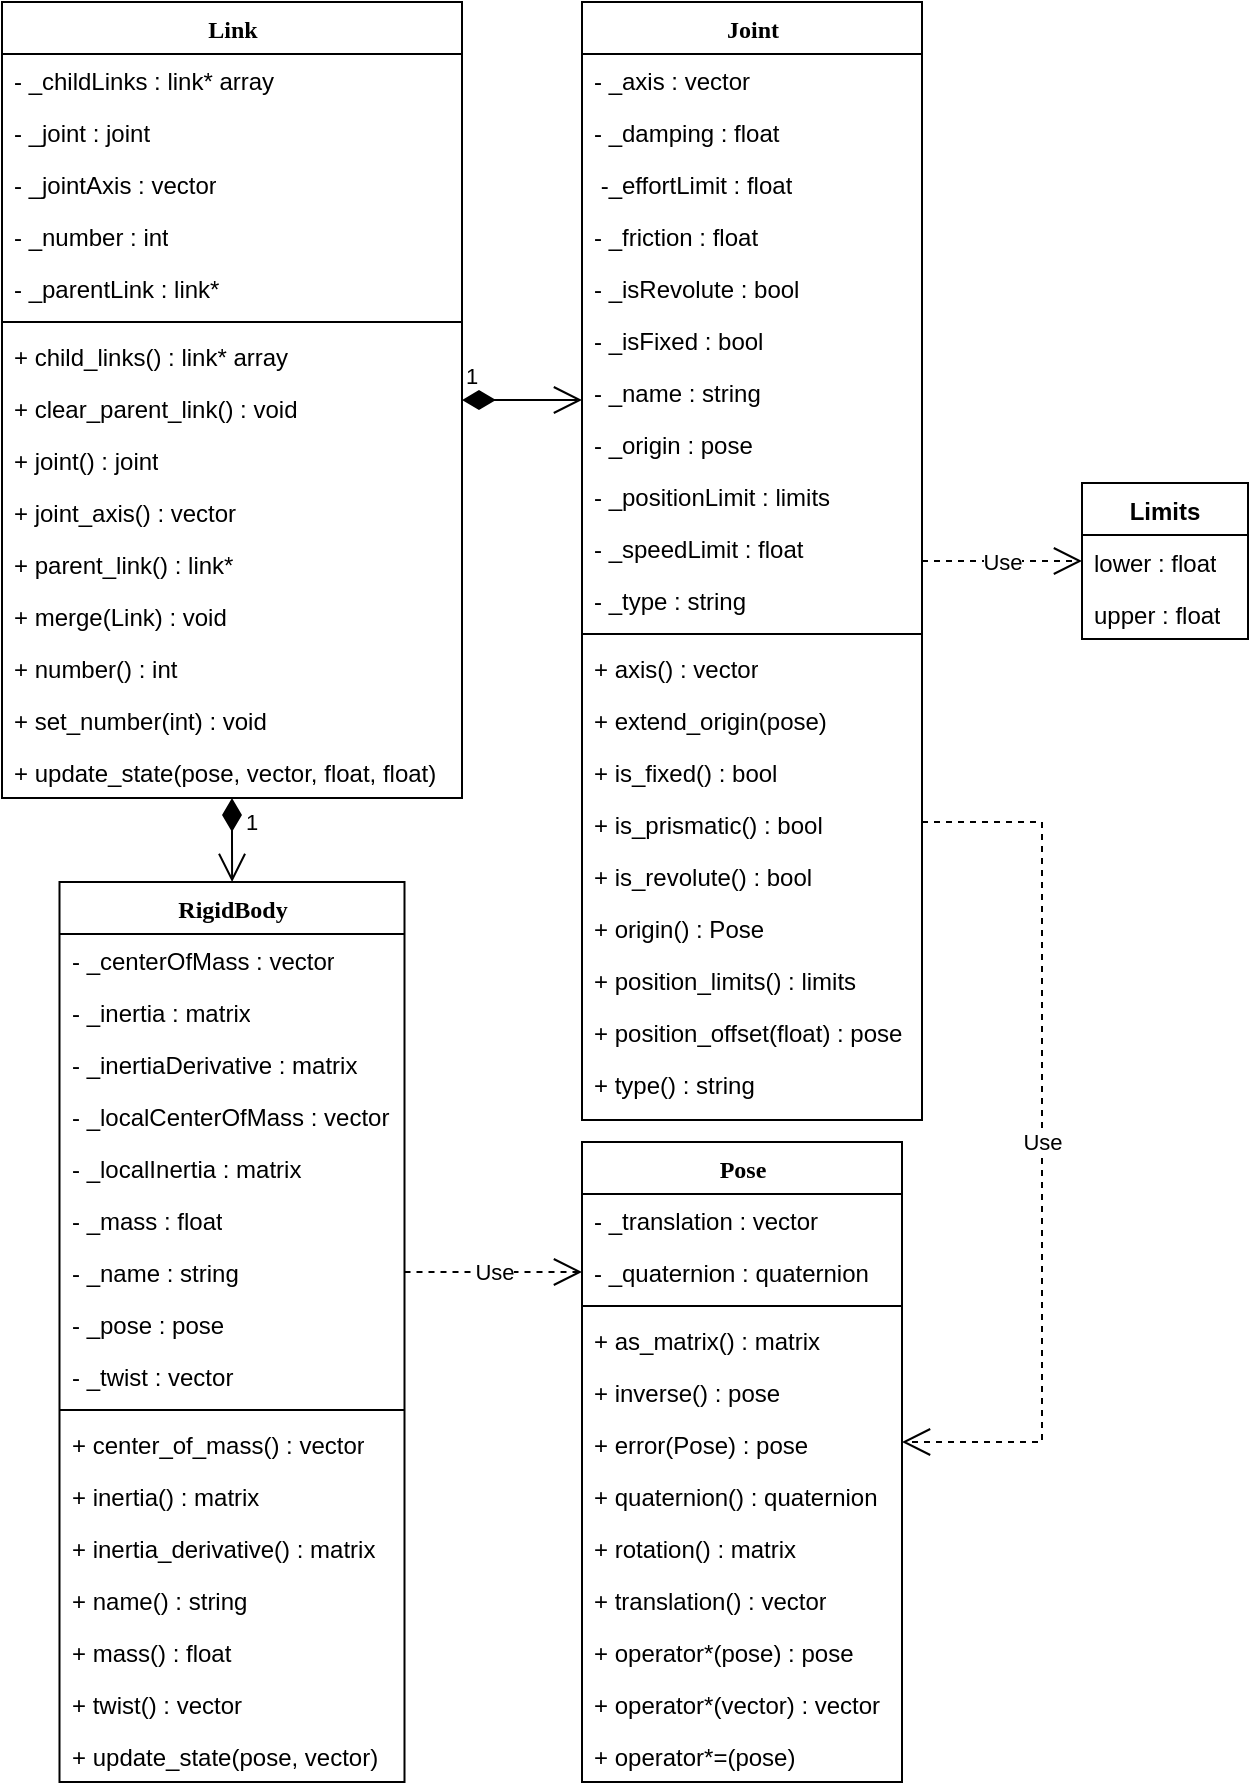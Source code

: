 <mxfile version="22.1.2" type="device">
  <diagram name="Page-1" id="tbUDSStULB8JJo9uurg7">
    <mxGraphModel dx="765" dy="490" grid="1" gridSize="10" guides="1" tooltips="1" connect="1" arrows="1" fold="1" page="1" pageScale="1" pageWidth="827" pageHeight="1169" math="0" shadow="0">
      <root>
        <mxCell id="0" />
        <mxCell id="1" parent="0" />
        <mxCell id="K4u-Brn6yCMLYQBRccdR-1" value="RigidBody" style="swimlane;html=1;fontStyle=1;align=center;verticalAlign=top;childLayout=stackLayout;horizontal=1;startSize=26;horizontalStack=0;resizeParent=1;resizeLast=0;collapsible=1;marginBottom=0;swimlaneFillColor=none;rounded=0;shadow=0;comic=0;labelBackgroundColor=none;strokeWidth=1;fillColor=none;fontFamily=Verdana;fontSize=12" vertex="1" parent="1">
          <mxGeometry x="108.75" y="560" width="172.5" height="450" as="geometry">
            <mxRectangle x="1200" y="330" width="100" height="30" as="alternateBounds" />
          </mxGeometry>
        </mxCell>
        <mxCell id="K4u-Brn6yCMLYQBRccdR-2" value="- _centerOfMass : vector" style="text;html=1;fillColor=none;align=left;verticalAlign=top;spacingLeft=4;spacingRight=4;whiteSpace=wrap;overflow=hidden;rotatable=0;points=[[0,0.5],[1,0.5]];portConstraint=eastwest;" vertex="1" parent="K4u-Brn6yCMLYQBRccdR-1">
          <mxGeometry y="26" width="172.5" height="26" as="geometry" />
        </mxCell>
        <mxCell id="K4u-Brn6yCMLYQBRccdR-3" value="- _inertia : matrix" style="text;html=1;fillColor=none;align=left;verticalAlign=top;spacingLeft=4;spacingRight=4;whiteSpace=wrap;overflow=hidden;rotatable=0;points=[[0,0.5],[1,0.5]];portConstraint=eastwest;" vertex="1" parent="K4u-Brn6yCMLYQBRccdR-1">
          <mxGeometry y="52" width="172.5" height="26" as="geometry" />
        </mxCell>
        <mxCell id="K4u-Brn6yCMLYQBRccdR-4" value="- _inertiaDerivative : matrix" style="text;html=1;fillColor=none;align=left;verticalAlign=top;spacingLeft=4;spacingRight=4;whiteSpace=wrap;overflow=hidden;rotatable=0;points=[[0,0.5],[1,0.5]];portConstraint=eastwest;" vertex="1" parent="K4u-Brn6yCMLYQBRccdR-1">
          <mxGeometry y="78" width="172.5" height="26" as="geometry" />
        </mxCell>
        <mxCell id="K4u-Brn6yCMLYQBRccdR-5" value="- _localCenterOfMass : vector" style="text;html=1;fillColor=none;align=left;verticalAlign=top;spacingLeft=4;spacingRight=4;whiteSpace=wrap;overflow=hidden;rotatable=0;points=[[0,0.5],[1,0.5]];portConstraint=eastwest;" vertex="1" parent="K4u-Brn6yCMLYQBRccdR-1">
          <mxGeometry y="104" width="172.5" height="26" as="geometry" />
        </mxCell>
        <mxCell id="K4u-Brn6yCMLYQBRccdR-6" value="- _localInertia : matrix" style="text;html=1;fillColor=none;align=left;verticalAlign=top;spacingLeft=4;spacingRight=4;whiteSpace=wrap;overflow=hidden;rotatable=0;points=[[0,0.5],[1,0.5]];portConstraint=eastwest;" vertex="1" parent="K4u-Brn6yCMLYQBRccdR-1">
          <mxGeometry y="130" width="172.5" height="26" as="geometry" />
        </mxCell>
        <mxCell id="K4u-Brn6yCMLYQBRccdR-7" value="- _mass : float" style="text;html=1;fillColor=none;align=left;verticalAlign=top;spacingLeft=4;spacingRight=4;whiteSpace=wrap;overflow=hidden;rotatable=0;points=[[0,0.5],[1,0.5]];portConstraint=eastwest;" vertex="1" parent="K4u-Brn6yCMLYQBRccdR-1">
          <mxGeometry y="156" width="172.5" height="26" as="geometry" />
        </mxCell>
        <mxCell id="K4u-Brn6yCMLYQBRccdR-8" value="- _name : string" style="text;html=1;fillColor=none;align=left;verticalAlign=top;spacingLeft=4;spacingRight=4;whiteSpace=wrap;overflow=hidden;rotatable=0;points=[[0,0.5],[1,0.5]];portConstraint=eastwest;" vertex="1" parent="K4u-Brn6yCMLYQBRccdR-1">
          <mxGeometry y="182" width="172.5" height="26" as="geometry" />
        </mxCell>
        <mxCell id="K4u-Brn6yCMLYQBRccdR-9" value="- _pose : pose" style="text;html=1;fillColor=none;align=left;verticalAlign=top;spacingLeft=4;spacingRight=4;whiteSpace=wrap;overflow=hidden;rotatable=0;points=[[0,0.5],[1,0.5]];portConstraint=eastwest;" vertex="1" parent="K4u-Brn6yCMLYQBRccdR-1">
          <mxGeometry y="208" width="172.5" height="26" as="geometry" />
        </mxCell>
        <mxCell id="K4u-Brn6yCMLYQBRccdR-10" value="- _twist : vector" style="text;html=1;fillColor=none;align=left;verticalAlign=top;spacingLeft=4;spacingRight=4;whiteSpace=wrap;overflow=hidden;rotatable=0;points=[[0,0.5],[1,0.5]];portConstraint=eastwest;" vertex="1" parent="K4u-Brn6yCMLYQBRccdR-1">
          <mxGeometry y="234" width="172.5" height="26" as="geometry" />
        </mxCell>
        <mxCell id="K4u-Brn6yCMLYQBRccdR-11" value="" style="line;html=1;strokeWidth=1;fillColor=none;align=left;verticalAlign=middle;spacingTop=-1;spacingLeft=3;spacingRight=3;rotatable=0;labelPosition=right;points=[];portConstraint=eastwest;gradientColor=none;" vertex="1" parent="K4u-Brn6yCMLYQBRccdR-1">
          <mxGeometry y="260" width="172.5" height="8" as="geometry" />
        </mxCell>
        <mxCell id="K4u-Brn6yCMLYQBRccdR-12" value="+ center_of_mass() : vector" style="text;html=1;fillColor=none;align=left;verticalAlign=top;spacingLeft=4;spacingRight=4;whiteSpace=wrap;overflow=hidden;rotatable=0;points=[[0,0.5],[1,0.5]];portConstraint=eastwest;" vertex="1" parent="K4u-Brn6yCMLYQBRccdR-1">
          <mxGeometry y="268" width="172.5" height="26" as="geometry" />
        </mxCell>
        <mxCell id="K4u-Brn6yCMLYQBRccdR-13" value="+ inertia() : matrix" style="text;html=1;fillColor=none;align=left;verticalAlign=top;spacingLeft=4;spacingRight=4;whiteSpace=wrap;overflow=hidden;rotatable=0;points=[[0,0.5],[1,0.5]];portConstraint=eastwest;" vertex="1" parent="K4u-Brn6yCMLYQBRccdR-1">
          <mxGeometry y="294" width="172.5" height="26" as="geometry" />
        </mxCell>
        <mxCell id="K4u-Brn6yCMLYQBRccdR-14" value="+ inertia_derivative() : matrix" style="text;html=1;fillColor=none;align=left;verticalAlign=top;spacingLeft=4;spacingRight=4;whiteSpace=wrap;overflow=hidden;rotatable=0;points=[[0,0.5],[1,0.5]];portConstraint=eastwest;" vertex="1" parent="K4u-Brn6yCMLYQBRccdR-1">
          <mxGeometry y="320" width="172.5" height="26" as="geometry" />
        </mxCell>
        <mxCell id="K4u-Brn6yCMLYQBRccdR-15" value="+ name() : string" style="text;html=1;fillColor=none;align=left;verticalAlign=top;spacingLeft=4;spacingRight=4;whiteSpace=wrap;overflow=hidden;rotatable=0;points=[[0,0.5],[1,0.5]];portConstraint=eastwest;" vertex="1" parent="K4u-Brn6yCMLYQBRccdR-1">
          <mxGeometry y="346" width="172.5" height="26" as="geometry" />
        </mxCell>
        <mxCell id="K4u-Brn6yCMLYQBRccdR-16" value="+ mass() : float" style="text;html=1;fillColor=none;align=left;verticalAlign=top;spacingLeft=4;spacingRight=4;whiteSpace=wrap;overflow=hidden;rotatable=0;points=[[0,0.5],[1,0.5]];portConstraint=eastwest;" vertex="1" parent="K4u-Brn6yCMLYQBRccdR-1">
          <mxGeometry y="372" width="172.5" height="26" as="geometry" />
        </mxCell>
        <mxCell id="K4u-Brn6yCMLYQBRccdR-17" value="+ twist() : vector" style="text;html=1;fillColor=none;align=left;verticalAlign=top;spacingLeft=4;spacingRight=4;whiteSpace=wrap;overflow=hidden;rotatable=0;points=[[0,0.5],[1,0.5]];portConstraint=eastwest;" vertex="1" parent="K4u-Brn6yCMLYQBRccdR-1">
          <mxGeometry y="398" width="172.5" height="26" as="geometry" />
        </mxCell>
        <mxCell id="K4u-Brn6yCMLYQBRccdR-18" value="+ update_state(pose, vector)" style="text;html=1;fillColor=none;align=left;verticalAlign=top;spacingLeft=4;spacingRight=4;whiteSpace=wrap;overflow=hidden;rotatable=0;points=[[0,0.5],[1,0.5]];portConstraint=eastwest;" vertex="1" parent="K4u-Brn6yCMLYQBRccdR-1">
          <mxGeometry y="424" width="172.5" height="26" as="geometry" />
        </mxCell>
        <mxCell id="K4u-Brn6yCMLYQBRccdR-19" value="Joint" style="swimlane;html=1;fontStyle=1;align=center;verticalAlign=top;childLayout=stackLayout;horizontal=1;startSize=26;horizontalStack=0;resizeParent=1;resizeLast=0;collapsible=1;marginBottom=0;swimlaneFillColor=none;rounded=0;shadow=0;comic=0;labelBackgroundColor=none;strokeWidth=1;fillColor=none;fontFamily=Verdana;fontSize=12" vertex="1" parent="1">
          <mxGeometry x="370" y="120" width="170" height="559" as="geometry">
            <mxRectangle x="1400" y="270" width="100" height="30" as="alternateBounds" />
          </mxGeometry>
        </mxCell>
        <mxCell id="K4u-Brn6yCMLYQBRccdR-20" value="- _axis : vector" style="text;html=1;strokeColor=none;fillColor=none;align=left;verticalAlign=top;spacingLeft=4;spacingRight=4;whiteSpace=wrap;overflow=hidden;rotatable=0;points=[[0,0.5],[1,0.5]];portConstraint=eastwest;" vertex="1" parent="K4u-Brn6yCMLYQBRccdR-19">
          <mxGeometry y="26" width="170" height="26" as="geometry" />
        </mxCell>
        <mxCell id="K4u-Brn6yCMLYQBRccdR-21" value="- _damping : float" style="text;html=1;strokeColor=none;fillColor=none;align=left;verticalAlign=top;spacingLeft=4;spacingRight=4;whiteSpace=wrap;overflow=hidden;rotatable=0;points=[[0,0.5],[1,0.5]];portConstraint=eastwest;" vertex="1" parent="K4u-Brn6yCMLYQBRccdR-19">
          <mxGeometry y="52" width="170" height="26" as="geometry" />
        </mxCell>
        <mxCell id="K4u-Brn6yCMLYQBRccdR-22" value="&amp;nbsp;-_effortLimit : float" style="text;html=1;strokeColor=none;fillColor=none;align=left;verticalAlign=top;spacingLeft=4;spacingRight=4;whiteSpace=wrap;overflow=hidden;rotatable=0;points=[[0,0.5],[1,0.5]];portConstraint=eastwest;" vertex="1" parent="K4u-Brn6yCMLYQBRccdR-19">
          <mxGeometry y="78" width="170" height="26" as="geometry" />
        </mxCell>
        <mxCell id="K4u-Brn6yCMLYQBRccdR-23" value="- _friction : float" style="text;html=1;strokeColor=none;fillColor=none;align=left;verticalAlign=top;spacingLeft=4;spacingRight=4;whiteSpace=wrap;overflow=hidden;rotatable=0;points=[[0,0.5],[1,0.5]];portConstraint=eastwest;" vertex="1" parent="K4u-Brn6yCMLYQBRccdR-19">
          <mxGeometry y="104" width="170" height="26" as="geometry" />
        </mxCell>
        <mxCell id="K4u-Brn6yCMLYQBRccdR-24" value="- _isRevolute : bool" style="text;html=1;strokeColor=none;fillColor=none;align=left;verticalAlign=top;spacingLeft=4;spacingRight=4;whiteSpace=wrap;overflow=hidden;rotatable=0;points=[[0,0.5],[1,0.5]];portConstraint=eastwest;" vertex="1" parent="K4u-Brn6yCMLYQBRccdR-19">
          <mxGeometry y="130" width="170" height="26" as="geometry" />
        </mxCell>
        <mxCell id="K4u-Brn6yCMLYQBRccdR-25" value="- _isFixed : bool" style="text;html=1;strokeColor=none;fillColor=none;align=left;verticalAlign=top;spacingLeft=4;spacingRight=4;whiteSpace=wrap;overflow=hidden;rotatable=0;points=[[0,0.5],[1,0.5]];portConstraint=eastwest;" vertex="1" parent="K4u-Brn6yCMLYQBRccdR-19">
          <mxGeometry y="156" width="170" height="26" as="geometry" />
        </mxCell>
        <mxCell id="K4u-Brn6yCMLYQBRccdR-26" value="- _name : string" style="text;html=1;strokeColor=none;fillColor=none;align=left;verticalAlign=top;spacingLeft=4;spacingRight=4;whiteSpace=wrap;overflow=hidden;rotatable=0;points=[[0,0.5],[1,0.5]];portConstraint=eastwest;" vertex="1" parent="K4u-Brn6yCMLYQBRccdR-19">
          <mxGeometry y="182" width="170" height="26" as="geometry" />
        </mxCell>
        <mxCell id="K4u-Brn6yCMLYQBRccdR-27" value="- _origin : pose" style="text;html=1;strokeColor=none;fillColor=none;align=left;verticalAlign=top;spacingLeft=4;spacingRight=4;whiteSpace=wrap;overflow=hidden;rotatable=0;points=[[0,0.5],[1,0.5]];portConstraint=eastwest;" vertex="1" parent="K4u-Brn6yCMLYQBRccdR-19">
          <mxGeometry y="208" width="170" height="26" as="geometry" />
        </mxCell>
        <mxCell id="K4u-Brn6yCMLYQBRccdR-28" value="- _positionLimit : limits" style="text;html=1;strokeColor=none;fillColor=none;align=left;verticalAlign=top;spacingLeft=4;spacingRight=4;whiteSpace=wrap;overflow=hidden;rotatable=0;points=[[0,0.5],[1,0.5]];portConstraint=eastwest;" vertex="1" parent="K4u-Brn6yCMLYQBRccdR-19">
          <mxGeometry y="234" width="170" height="26" as="geometry" />
        </mxCell>
        <mxCell id="K4u-Brn6yCMLYQBRccdR-29" value="- _speedLimit : float" style="text;html=1;strokeColor=none;fillColor=none;align=left;verticalAlign=top;spacingLeft=4;spacingRight=4;whiteSpace=wrap;overflow=hidden;rotatable=0;points=[[0,0.5],[1,0.5]];portConstraint=eastwest;" vertex="1" parent="K4u-Brn6yCMLYQBRccdR-19">
          <mxGeometry y="260" width="170" height="26" as="geometry" />
        </mxCell>
        <mxCell id="K4u-Brn6yCMLYQBRccdR-30" value="- _type : string" style="text;html=1;strokeColor=none;fillColor=none;align=left;verticalAlign=top;spacingLeft=4;spacingRight=4;whiteSpace=wrap;overflow=hidden;rotatable=0;points=[[0,0.5],[1,0.5]];portConstraint=eastwest;" vertex="1" parent="K4u-Brn6yCMLYQBRccdR-19">
          <mxGeometry y="286" width="170" height="26" as="geometry" />
        </mxCell>
        <mxCell id="K4u-Brn6yCMLYQBRccdR-31" value="" style="line;html=1;strokeWidth=1;fillColor=none;align=left;verticalAlign=middle;spacingTop=-1;spacingLeft=3;spacingRight=3;rotatable=0;labelPosition=right;points=[];portConstraint=eastwest;" vertex="1" parent="K4u-Brn6yCMLYQBRccdR-19">
          <mxGeometry y="312" width="170" height="8" as="geometry" />
        </mxCell>
        <mxCell id="K4u-Brn6yCMLYQBRccdR-32" value="+ axis() : vector" style="text;html=1;strokeColor=none;fillColor=none;align=left;verticalAlign=top;spacingLeft=4;spacingRight=4;whiteSpace=wrap;overflow=hidden;rotatable=0;points=[[0,0.5],[1,0.5]];portConstraint=eastwest;" vertex="1" parent="K4u-Brn6yCMLYQBRccdR-19">
          <mxGeometry y="320" width="170" height="26" as="geometry" />
        </mxCell>
        <mxCell id="K4u-Brn6yCMLYQBRccdR-33" value="+ extend_origin(pose)" style="text;html=1;strokeColor=none;fillColor=none;align=left;verticalAlign=top;spacingLeft=4;spacingRight=4;whiteSpace=wrap;overflow=hidden;rotatable=0;points=[[0,0.5],[1,0.5]];portConstraint=eastwest;" vertex="1" parent="K4u-Brn6yCMLYQBRccdR-19">
          <mxGeometry y="346" width="170" height="26" as="geometry" />
        </mxCell>
        <mxCell id="K4u-Brn6yCMLYQBRccdR-34" value="+ is_fixed() : bool" style="text;html=1;strokeColor=none;fillColor=none;align=left;verticalAlign=top;spacingLeft=4;spacingRight=4;whiteSpace=wrap;overflow=hidden;rotatable=0;points=[[0,0.5],[1,0.5]];portConstraint=eastwest;" vertex="1" parent="K4u-Brn6yCMLYQBRccdR-19">
          <mxGeometry y="372" width="170" height="26" as="geometry" />
        </mxCell>
        <mxCell id="K4u-Brn6yCMLYQBRccdR-35" value="+ is_prismatic() : bool" style="text;html=1;strokeColor=none;fillColor=none;align=left;verticalAlign=top;spacingLeft=4;spacingRight=4;whiteSpace=wrap;overflow=hidden;rotatable=0;points=[[0,0.5],[1,0.5]];portConstraint=eastwest;" vertex="1" parent="K4u-Brn6yCMLYQBRccdR-19">
          <mxGeometry y="398" width="170" height="26" as="geometry" />
        </mxCell>
        <mxCell id="K4u-Brn6yCMLYQBRccdR-36" value="+ is_revolute() : bool" style="text;html=1;strokeColor=none;fillColor=none;align=left;verticalAlign=top;spacingLeft=4;spacingRight=4;whiteSpace=wrap;overflow=hidden;rotatable=0;points=[[0,0.5],[1,0.5]];portConstraint=eastwest;" vertex="1" parent="K4u-Brn6yCMLYQBRccdR-19">
          <mxGeometry y="424" width="170" height="26" as="geometry" />
        </mxCell>
        <mxCell id="K4u-Brn6yCMLYQBRccdR-37" value="+ origin() : Pose" style="text;html=1;strokeColor=none;fillColor=none;align=left;verticalAlign=top;spacingLeft=4;spacingRight=4;whiteSpace=wrap;overflow=hidden;rotatable=0;points=[[0,0.5],[1,0.5]];portConstraint=eastwest;" vertex="1" parent="K4u-Brn6yCMLYQBRccdR-19">
          <mxGeometry y="450" width="170" height="26" as="geometry" />
        </mxCell>
        <mxCell id="K4u-Brn6yCMLYQBRccdR-38" value="+ position_limits() : limits" style="text;html=1;strokeColor=none;fillColor=none;align=left;verticalAlign=top;spacingLeft=4;spacingRight=4;whiteSpace=wrap;overflow=hidden;rotatable=0;points=[[0,0.5],[1,0.5]];portConstraint=eastwest;" vertex="1" parent="K4u-Brn6yCMLYQBRccdR-19">
          <mxGeometry y="476" width="170" height="26" as="geometry" />
        </mxCell>
        <mxCell id="K4u-Brn6yCMLYQBRccdR-39" value="+ position_offset(float) : pose" style="text;html=1;strokeColor=none;fillColor=none;align=left;verticalAlign=top;spacingLeft=4;spacingRight=4;whiteSpace=wrap;overflow=hidden;rotatable=0;points=[[0,0.5],[1,0.5]];portConstraint=eastwest;" vertex="1" parent="K4u-Brn6yCMLYQBRccdR-19">
          <mxGeometry y="502" width="170" height="26" as="geometry" />
        </mxCell>
        <mxCell id="K4u-Brn6yCMLYQBRccdR-40" value="+ type() : string" style="text;html=1;strokeColor=none;fillColor=none;align=left;verticalAlign=top;spacingLeft=4;spacingRight=4;whiteSpace=wrap;overflow=hidden;rotatable=0;points=[[0,0.5],[1,0.5]];portConstraint=eastwest;" vertex="1" parent="K4u-Brn6yCMLYQBRccdR-19">
          <mxGeometry y="528" width="170" height="26" as="geometry" />
        </mxCell>
        <mxCell id="K4u-Brn6yCMLYQBRccdR-41" value="Pose" style="swimlane;html=1;fontStyle=1;align=center;verticalAlign=top;childLayout=stackLayout;horizontal=1;startSize=26;horizontalStack=0;resizeParent=1;resizeLast=0;collapsible=1;marginBottom=0;swimlaneFillColor=none;rounded=0;shadow=0;comic=0;labelBackgroundColor=none;strokeWidth=1;fillColor=none;fontFamily=Verdana;fontSize=12" vertex="1" parent="1">
          <mxGeometry x="370" y="690" width="160" height="320" as="geometry">
            <mxRectangle x="1410" y="600" width="100" height="30" as="alternateBounds" />
          </mxGeometry>
        </mxCell>
        <mxCell id="K4u-Brn6yCMLYQBRccdR-42" value="- _translation : vector" style="text;html=1;strokeColor=none;fillColor=none;align=left;verticalAlign=top;spacingLeft=4;spacingRight=4;whiteSpace=wrap;overflow=hidden;rotatable=0;points=[[0,0.5],[1,0.5]];portConstraint=eastwest;" vertex="1" parent="K4u-Brn6yCMLYQBRccdR-41">
          <mxGeometry y="26" width="160" height="26" as="geometry" />
        </mxCell>
        <mxCell id="K4u-Brn6yCMLYQBRccdR-43" value="- _quaternion : quaternion" style="text;html=1;strokeColor=none;fillColor=none;align=left;verticalAlign=top;spacingLeft=4;spacingRight=4;whiteSpace=wrap;overflow=hidden;rotatable=0;points=[[0,0.5],[1,0.5]];portConstraint=eastwest;" vertex="1" parent="K4u-Brn6yCMLYQBRccdR-41">
          <mxGeometry y="52" width="160" height="26" as="geometry" />
        </mxCell>
        <mxCell id="K4u-Brn6yCMLYQBRccdR-44" value="" style="line;html=1;strokeWidth=1;fillColor=none;align=left;verticalAlign=middle;spacingTop=-1;spacingLeft=3;spacingRight=3;rotatable=0;labelPosition=right;points=[];portConstraint=eastwest;" vertex="1" parent="K4u-Brn6yCMLYQBRccdR-41">
          <mxGeometry y="78" width="160" height="8" as="geometry" />
        </mxCell>
        <mxCell id="K4u-Brn6yCMLYQBRccdR-45" value="+ as_matrix() : matrix" style="text;html=1;strokeColor=none;fillColor=none;align=left;verticalAlign=top;spacingLeft=4;spacingRight=4;whiteSpace=wrap;overflow=hidden;rotatable=0;points=[[0,0.5],[1,0.5]];portConstraint=eastwest;" vertex="1" parent="K4u-Brn6yCMLYQBRccdR-41">
          <mxGeometry y="86" width="160" height="26" as="geometry" />
        </mxCell>
        <mxCell id="K4u-Brn6yCMLYQBRccdR-46" value="+ inverse() : pose" style="text;html=1;strokeColor=none;fillColor=none;align=left;verticalAlign=top;spacingLeft=4;spacingRight=4;whiteSpace=wrap;overflow=hidden;rotatable=0;points=[[0,0.5],[1,0.5]];portConstraint=eastwest;" vertex="1" parent="K4u-Brn6yCMLYQBRccdR-41">
          <mxGeometry y="112" width="160" height="26" as="geometry" />
        </mxCell>
        <mxCell id="K4u-Brn6yCMLYQBRccdR-47" value="+ error(Pose) : pose" style="text;html=1;strokeColor=none;fillColor=none;align=left;verticalAlign=top;spacingLeft=4;spacingRight=4;whiteSpace=wrap;overflow=hidden;rotatable=0;points=[[0,0.5],[1,0.5]];portConstraint=eastwest;" vertex="1" parent="K4u-Brn6yCMLYQBRccdR-41">
          <mxGeometry y="138" width="160" height="26" as="geometry" />
        </mxCell>
        <mxCell id="K4u-Brn6yCMLYQBRccdR-48" value="+ quaternion() : quaternion" style="text;html=1;strokeColor=none;fillColor=none;align=left;verticalAlign=top;spacingLeft=4;spacingRight=4;whiteSpace=wrap;overflow=hidden;rotatable=0;points=[[0,0.5],[1,0.5]];portConstraint=eastwest;" vertex="1" parent="K4u-Brn6yCMLYQBRccdR-41">
          <mxGeometry y="164" width="160" height="26" as="geometry" />
        </mxCell>
        <mxCell id="K4u-Brn6yCMLYQBRccdR-49" value="+ rotation() : matrix" style="text;html=1;strokeColor=none;fillColor=none;align=left;verticalAlign=top;spacingLeft=4;spacingRight=4;whiteSpace=wrap;overflow=hidden;rotatable=0;points=[[0,0.5],[1,0.5]];portConstraint=eastwest;" vertex="1" parent="K4u-Brn6yCMLYQBRccdR-41">
          <mxGeometry y="190" width="160" height="26" as="geometry" />
        </mxCell>
        <mxCell id="K4u-Brn6yCMLYQBRccdR-50" value="+ translation() : vector" style="text;html=1;strokeColor=none;fillColor=none;align=left;verticalAlign=top;spacingLeft=4;spacingRight=4;whiteSpace=wrap;overflow=hidden;rotatable=0;points=[[0,0.5],[1,0.5]];portConstraint=eastwest;" vertex="1" parent="K4u-Brn6yCMLYQBRccdR-41">
          <mxGeometry y="216" width="160" height="26" as="geometry" />
        </mxCell>
        <mxCell id="K4u-Brn6yCMLYQBRccdR-51" value="+ operator*(pose) : pose" style="text;html=1;strokeColor=none;fillColor=none;align=left;verticalAlign=top;spacingLeft=4;spacingRight=4;whiteSpace=wrap;overflow=hidden;rotatable=0;points=[[0,0.5],[1,0.5]];portConstraint=eastwest;" vertex="1" parent="K4u-Brn6yCMLYQBRccdR-41">
          <mxGeometry y="242" width="160" height="26" as="geometry" />
        </mxCell>
        <mxCell id="K4u-Brn6yCMLYQBRccdR-52" value="+ operator*(vector) : vector" style="text;html=1;strokeColor=none;fillColor=none;align=left;verticalAlign=top;spacingLeft=4;spacingRight=4;whiteSpace=wrap;overflow=hidden;rotatable=0;points=[[0,0.5],[1,0.5]];portConstraint=eastwest;" vertex="1" parent="K4u-Brn6yCMLYQBRccdR-41">
          <mxGeometry y="268" width="160" height="26" as="geometry" />
        </mxCell>
        <mxCell id="K4u-Brn6yCMLYQBRccdR-53" value="+ operator*=(pose)" style="text;html=1;strokeColor=none;fillColor=none;align=left;verticalAlign=top;spacingLeft=4;spacingRight=4;whiteSpace=wrap;overflow=hidden;rotatable=0;points=[[0,0.5],[1,0.5]];portConstraint=eastwest;" vertex="1" parent="K4u-Brn6yCMLYQBRccdR-41">
          <mxGeometry y="294" width="160" height="26" as="geometry" />
        </mxCell>
        <mxCell id="K4u-Brn6yCMLYQBRccdR-88" value="Link" style="swimlane;html=1;fontStyle=1;align=center;verticalAlign=top;childLayout=stackLayout;horizontal=1;startSize=26;horizontalStack=0;resizeParent=1;resizeLast=0;collapsible=1;marginBottom=0;swimlaneFillColor=none;rounded=0;shadow=0;comic=0;labelBackgroundColor=none;strokeWidth=1;fillColor=default;fontFamily=Verdana;fontSize=12;fontColor=default;gradientColor=none;" vertex="1" parent="1">
          <mxGeometry x="80" y="120" width="230" height="398" as="geometry">
            <mxRectangle x="1200" y="280" width="100" height="30" as="alternateBounds" />
          </mxGeometry>
        </mxCell>
        <mxCell id="K4u-Brn6yCMLYQBRccdR-89" value="- _childLinks : link* array" style="text;html=1;strokeColor=none;fillColor=none;align=left;verticalAlign=top;spacingLeft=4;spacingRight=4;whiteSpace=wrap;overflow=hidden;rotatable=0;points=[[0,0.5],[1,0.5]];portConstraint=eastwest;fontColor=default;" vertex="1" parent="K4u-Brn6yCMLYQBRccdR-88">
          <mxGeometry y="26" width="230" height="26" as="geometry" />
        </mxCell>
        <mxCell id="K4u-Brn6yCMLYQBRccdR-90" value="- _joint : joint" style="text;html=1;strokeColor=none;fillColor=none;align=left;verticalAlign=top;spacingLeft=4;spacingRight=4;whiteSpace=wrap;overflow=hidden;rotatable=0;points=[[0,0.5],[1,0.5]];portConstraint=eastwest;fontColor=default;" vertex="1" parent="K4u-Brn6yCMLYQBRccdR-88">
          <mxGeometry y="52" width="230" height="26" as="geometry" />
        </mxCell>
        <mxCell id="K4u-Brn6yCMLYQBRccdR-91" value="- _jointAxis : vector" style="text;html=1;strokeColor=none;fillColor=none;align=left;verticalAlign=top;spacingLeft=4;spacingRight=4;whiteSpace=wrap;overflow=hidden;rotatable=0;points=[[0,0.5],[1,0.5]];portConstraint=eastwest;fontColor=default;" vertex="1" parent="K4u-Brn6yCMLYQBRccdR-88">
          <mxGeometry y="78" width="230" height="26" as="geometry" />
        </mxCell>
        <mxCell id="K4u-Brn6yCMLYQBRccdR-92" value="- _number : int" style="text;html=1;strokeColor=none;fillColor=none;align=left;verticalAlign=top;spacingLeft=4;spacingRight=4;whiteSpace=wrap;overflow=hidden;rotatable=0;points=[[0,0.5],[1,0.5]];portConstraint=eastwest;fontColor=default;" vertex="1" parent="K4u-Brn6yCMLYQBRccdR-88">
          <mxGeometry y="104" width="230" height="26" as="geometry" />
        </mxCell>
        <mxCell id="K4u-Brn6yCMLYQBRccdR-93" value="- _parentLink : link*" style="text;html=1;strokeColor=none;fillColor=none;align=left;verticalAlign=top;spacingLeft=4;spacingRight=4;whiteSpace=wrap;overflow=hidden;rotatable=0;points=[[0,0.5],[1,0.5]];portConstraint=eastwest;fontColor=default;" vertex="1" parent="K4u-Brn6yCMLYQBRccdR-88">
          <mxGeometry y="130" width="230" height="26" as="geometry" />
        </mxCell>
        <mxCell id="K4u-Brn6yCMLYQBRccdR-94" value="" style="line;html=1;strokeWidth=1;fillColor=none;align=left;verticalAlign=middle;spacingTop=-1;spacingLeft=3;spacingRight=3;rotatable=0;labelPosition=right;points=[];portConstraint=eastwest;" vertex="1" parent="K4u-Brn6yCMLYQBRccdR-88">
          <mxGeometry y="156" width="230" height="8" as="geometry" />
        </mxCell>
        <mxCell id="K4u-Brn6yCMLYQBRccdR-95" value="+ child_links() : link* array" style="text;html=1;strokeColor=none;fillColor=none;align=left;verticalAlign=top;spacingLeft=4;spacingRight=4;whiteSpace=wrap;overflow=hidden;rotatable=0;points=[[0,0.5],[1,0.5]];portConstraint=eastwest;fontColor=default;" vertex="1" parent="K4u-Brn6yCMLYQBRccdR-88">
          <mxGeometry y="164" width="230" height="26" as="geometry" />
        </mxCell>
        <mxCell id="K4u-Brn6yCMLYQBRccdR-96" value="+ clear_parent_link() : void" style="text;html=1;strokeColor=none;fillColor=none;align=left;verticalAlign=top;spacingLeft=4;spacingRight=4;whiteSpace=wrap;overflow=hidden;rotatable=0;points=[[0,0.5],[1,0.5]];portConstraint=eastwest;fontColor=default;" vertex="1" parent="K4u-Brn6yCMLYQBRccdR-88">
          <mxGeometry y="190" width="230" height="26" as="geometry" />
        </mxCell>
        <mxCell id="K4u-Brn6yCMLYQBRccdR-97" value="+ joint() : joint" style="text;html=1;strokeColor=none;fillColor=none;align=left;verticalAlign=top;spacingLeft=4;spacingRight=4;whiteSpace=wrap;overflow=hidden;rotatable=0;points=[[0,0.5],[1,0.5]];portConstraint=eastwest;fontColor=default;" vertex="1" parent="K4u-Brn6yCMLYQBRccdR-88">
          <mxGeometry y="216" width="230" height="26" as="geometry" />
        </mxCell>
        <mxCell id="K4u-Brn6yCMLYQBRccdR-98" value="+ joint_axis() : vector" style="text;html=1;strokeColor=none;fillColor=none;align=left;verticalAlign=top;spacingLeft=4;spacingRight=4;whiteSpace=wrap;overflow=hidden;rotatable=0;points=[[0,0.5],[1,0.5]];portConstraint=eastwest;fontColor=default;" vertex="1" parent="K4u-Brn6yCMLYQBRccdR-88">
          <mxGeometry y="242" width="230" height="26" as="geometry" />
        </mxCell>
        <mxCell id="K4u-Brn6yCMLYQBRccdR-99" value="+ parent_link() : link*" style="text;html=1;strokeColor=none;fillColor=none;align=left;verticalAlign=top;spacingLeft=4;spacingRight=4;whiteSpace=wrap;overflow=hidden;rotatable=0;points=[[0,0.5],[1,0.5]];portConstraint=eastwest;fontColor=default;" vertex="1" parent="K4u-Brn6yCMLYQBRccdR-88">
          <mxGeometry y="268" width="230" height="26" as="geometry" />
        </mxCell>
        <mxCell id="K4u-Brn6yCMLYQBRccdR-100" value="+ merge(Link) : void" style="text;html=1;strokeColor=none;fillColor=none;align=left;verticalAlign=top;spacingLeft=4;spacingRight=4;whiteSpace=wrap;overflow=hidden;rotatable=0;points=[[0,0.5],[1,0.5]];portConstraint=eastwest;fontColor=default;" vertex="1" parent="K4u-Brn6yCMLYQBRccdR-88">
          <mxGeometry y="294" width="230" height="26" as="geometry" />
        </mxCell>
        <mxCell id="K4u-Brn6yCMLYQBRccdR-101" value="+ number() : int" style="text;html=1;strokeColor=none;fillColor=none;align=left;verticalAlign=top;spacingLeft=4;spacingRight=4;whiteSpace=wrap;overflow=hidden;rotatable=0;points=[[0,0.5],[1,0.5]];portConstraint=eastwest;fontColor=default;" vertex="1" parent="K4u-Brn6yCMLYQBRccdR-88">
          <mxGeometry y="320" width="230" height="26" as="geometry" />
        </mxCell>
        <mxCell id="K4u-Brn6yCMLYQBRccdR-102" value="+ set_number(int) : void" style="text;html=1;strokeColor=none;fillColor=none;align=left;verticalAlign=top;spacingLeft=4;spacingRight=4;whiteSpace=wrap;overflow=hidden;rotatable=0;points=[[0,0.5],[1,0.5]];portConstraint=eastwest;fontColor=default;" vertex="1" parent="K4u-Brn6yCMLYQBRccdR-88">
          <mxGeometry y="346" width="230" height="26" as="geometry" />
        </mxCell>
        <mxCell id="K4u-Brn6yCMLYQBRccdR-103" value="+ update_state(pose, vector, float, float)" style="text;html=1;strokeColor=none;fillColor=none;align=left;verticalAlign=top;spacingLeft=4;spacingRight=4;whiteSpace=wrap;overflow=hidden;rotatable=0;points=[[0,0.5],[1,0.5]];portConstraint=eastwest;fontColor=default;" vertex="1" parent="K4u-Brn6yCMLYQBRccdR-88">
          <mxGeometry y="372" width="230" height="26" as="geometry" />
        </mxCell>
        <mxCell id="K4u-Brn6yCMLYQBRccdR-104" value="Limits" style="swimlane;fontStyle=1;align=center;verticalAlign=top;childLayout=stackLayout;horizontal=1;startSize=26;horizontalStack=0;resizeParent=1;resizeParentMax=0;resizeLast=0;collapsible=1;marginBottom=0;whiteSpace=wrap;html=1;" vertex="1" parent="1">
          <mxGeometry x="620" y="360.5" width="83" height="78" as="geometry">
            <mxRectangle x="1410" y="950" width="80" height="30" as="alternateBounds" />
          </mxGeometry>
        </mxCell>
        <mxCell id="K4u-Brn6yCMLYQBRccdR-105" value="lower : float" style="text;strokeColor=none;fillColor=none;align=left;verticalAlign=top;spacingLeft=4;spacingRight=4;overflow=hidden;rotatable=0;points=[[0,0.5],[1,0.5]];portConstraint=eastwest;whiteSpace=wrap;html=1;" vertex="1" parent="K4u-Brn6yCMLYQBRccdR-104">
          <mxGeometry y="26" width="83" height="26" as="geometry" />
        </mxCell>
        <mxCell id="K4u-Brn6yCMLYQBRccdR-106" value="upper : float" style="text;strokeColor=none;fillColor=none;align=left;verticalAlign=top;spacingLeft=4;spacingRight=4;overflow=hidden;rotatable=0;points=[[0,0.5],[1,0.5]];portConstraint=eastwest;whiteSpace=wrap;html=1;" vertex="1" parent="K4u-Brn6yCMLYQBRccdR-104">
          <mxGeometry y="52" width="83" height="26" as="geometry" />
        </mxCell>
        <mxCell id="K4u-Brn6yCMLYQBRccdR-113" value="1" style="endArrow=open;html=1;endSize=12;startArrow=diamondThin;startSize=14;startFill=1;edgeStyle=orthogonalEdgeStyle;align=left;verticalAlign=bottom;rounded=0;" edge="1" parent="1" source="K4u-Brn6yCMLYQBRccdR-88" target="K4u-Brn6yCMLYQBRccdR-19">
          <mxGeometry x="-1" y="3" relative="1" as="geometry">
            <mxPoint x="600" y="370" as="sourcePoint" />
            <mxPoint x="760" y="370" as="targetPoint" />
            <Array as="points">
              <mxPoint x="350" y="319" />
              <mxPoint x="350" y="319" />
            </Array>
          </mxGeometry>
        </mxCell>
        <mxCell id="K4u-Brn6yCMLYQBRccdR-114" value="1" style="endArrow=open;html=1;endSize=12;startArrow=diamondThin;startSize=14;startFill=1;edgeStyle=orthogonalEdgeStyle;align=left;verticalAlign=bottom;rounded=0;" edge="1" parent="1" source="K4u-Brn6yCMLYQBRccdR-88" target="K4u-Brn6yCMLYQBRccdR-1">
          <mxGeometry x="0.001" y="5" relative="1" as="geometry">
            <mxPoint x="518" y="350" as="sourcePoint" />
            <mxPoint x="565" y="440" as="targetPoint" />
            <mxPoint as="offset" />
          </mxGeometry>
        </mxCell>
        <mxCell id="K4u-Brn6yCMLYQBRccdR-115" value="Use" style="endArrow=open;endSize=12;dashed=1;html=1;rounded=0;entryX=0;entryY=0.5;entryDx=0;entryDy=0;edgeStyle=orthogonalEdgeStyle;" edge="1" parent="1" source="K4u-Brn6yCMLYQBRccdR-1" target="K4u-Brn6yCMLYQBRccdR-43">
          <mxGeometry width="160" relative="1" as="geometry">
            <mxPoint x="470" y="760" as="sourcePoint" />
            <mxPoint x="630" y="760" as="targetPoint" />
            <Array as="points">
              <mxPoint x="310" y="755" />
              <mxPoint x="310" y="755" />
            </Array>
          </mxGeometry>
        </mxCell>
        <mxCell id="K4u-Brn6yCMLYQBRccdR-116" value="Use" style="endArrow=open;endSize=12;dashed=1;html=1;rounded=0;edgeStyle=orthogonalEdgeStyle;" edge="1" parent="1" source="K4u-Brn6yCMLYQBRccdR-19" target="K4u-Brn6yCMLYQBRccdR-41">
          <mxGeometry width="160" relative="1" as="geometry">
            <mxPoint x="470" y="760" as="sourcePoint" />
            <mxPoint x="630" y="760" as="targetPoint" />
            <mxPoint as="offset" />
            <Array as="points">
              <mxPoint x="600" y="530" />
              <mxPoint x="600" y="840" />
            </Array>
          </mxGeometry>
        </mxCell>
        <mxCell id="K4u-Brn6yCMLYQBRccdR-117" value="Use" style="endArrow=open;endSize=12;dashed=1;html=1;rounded=0;" edge="1" parent="1" source="K4u-Brn6yCMLYQBRccdR-19" target="K4u-Brn6yCMLYQBRccdR-104">
          <mxGeometry width="160" relative="1" as="geometry">
            <mxPoint x="430" y="260" as="sourcePoint" />
            <mxPoint x="590" y="260" as="targetPoint" />
          </mxGeometry>
        </mxCell>
      </root>
    </mxGraphModel>
  </diagram>
</mxfile>
